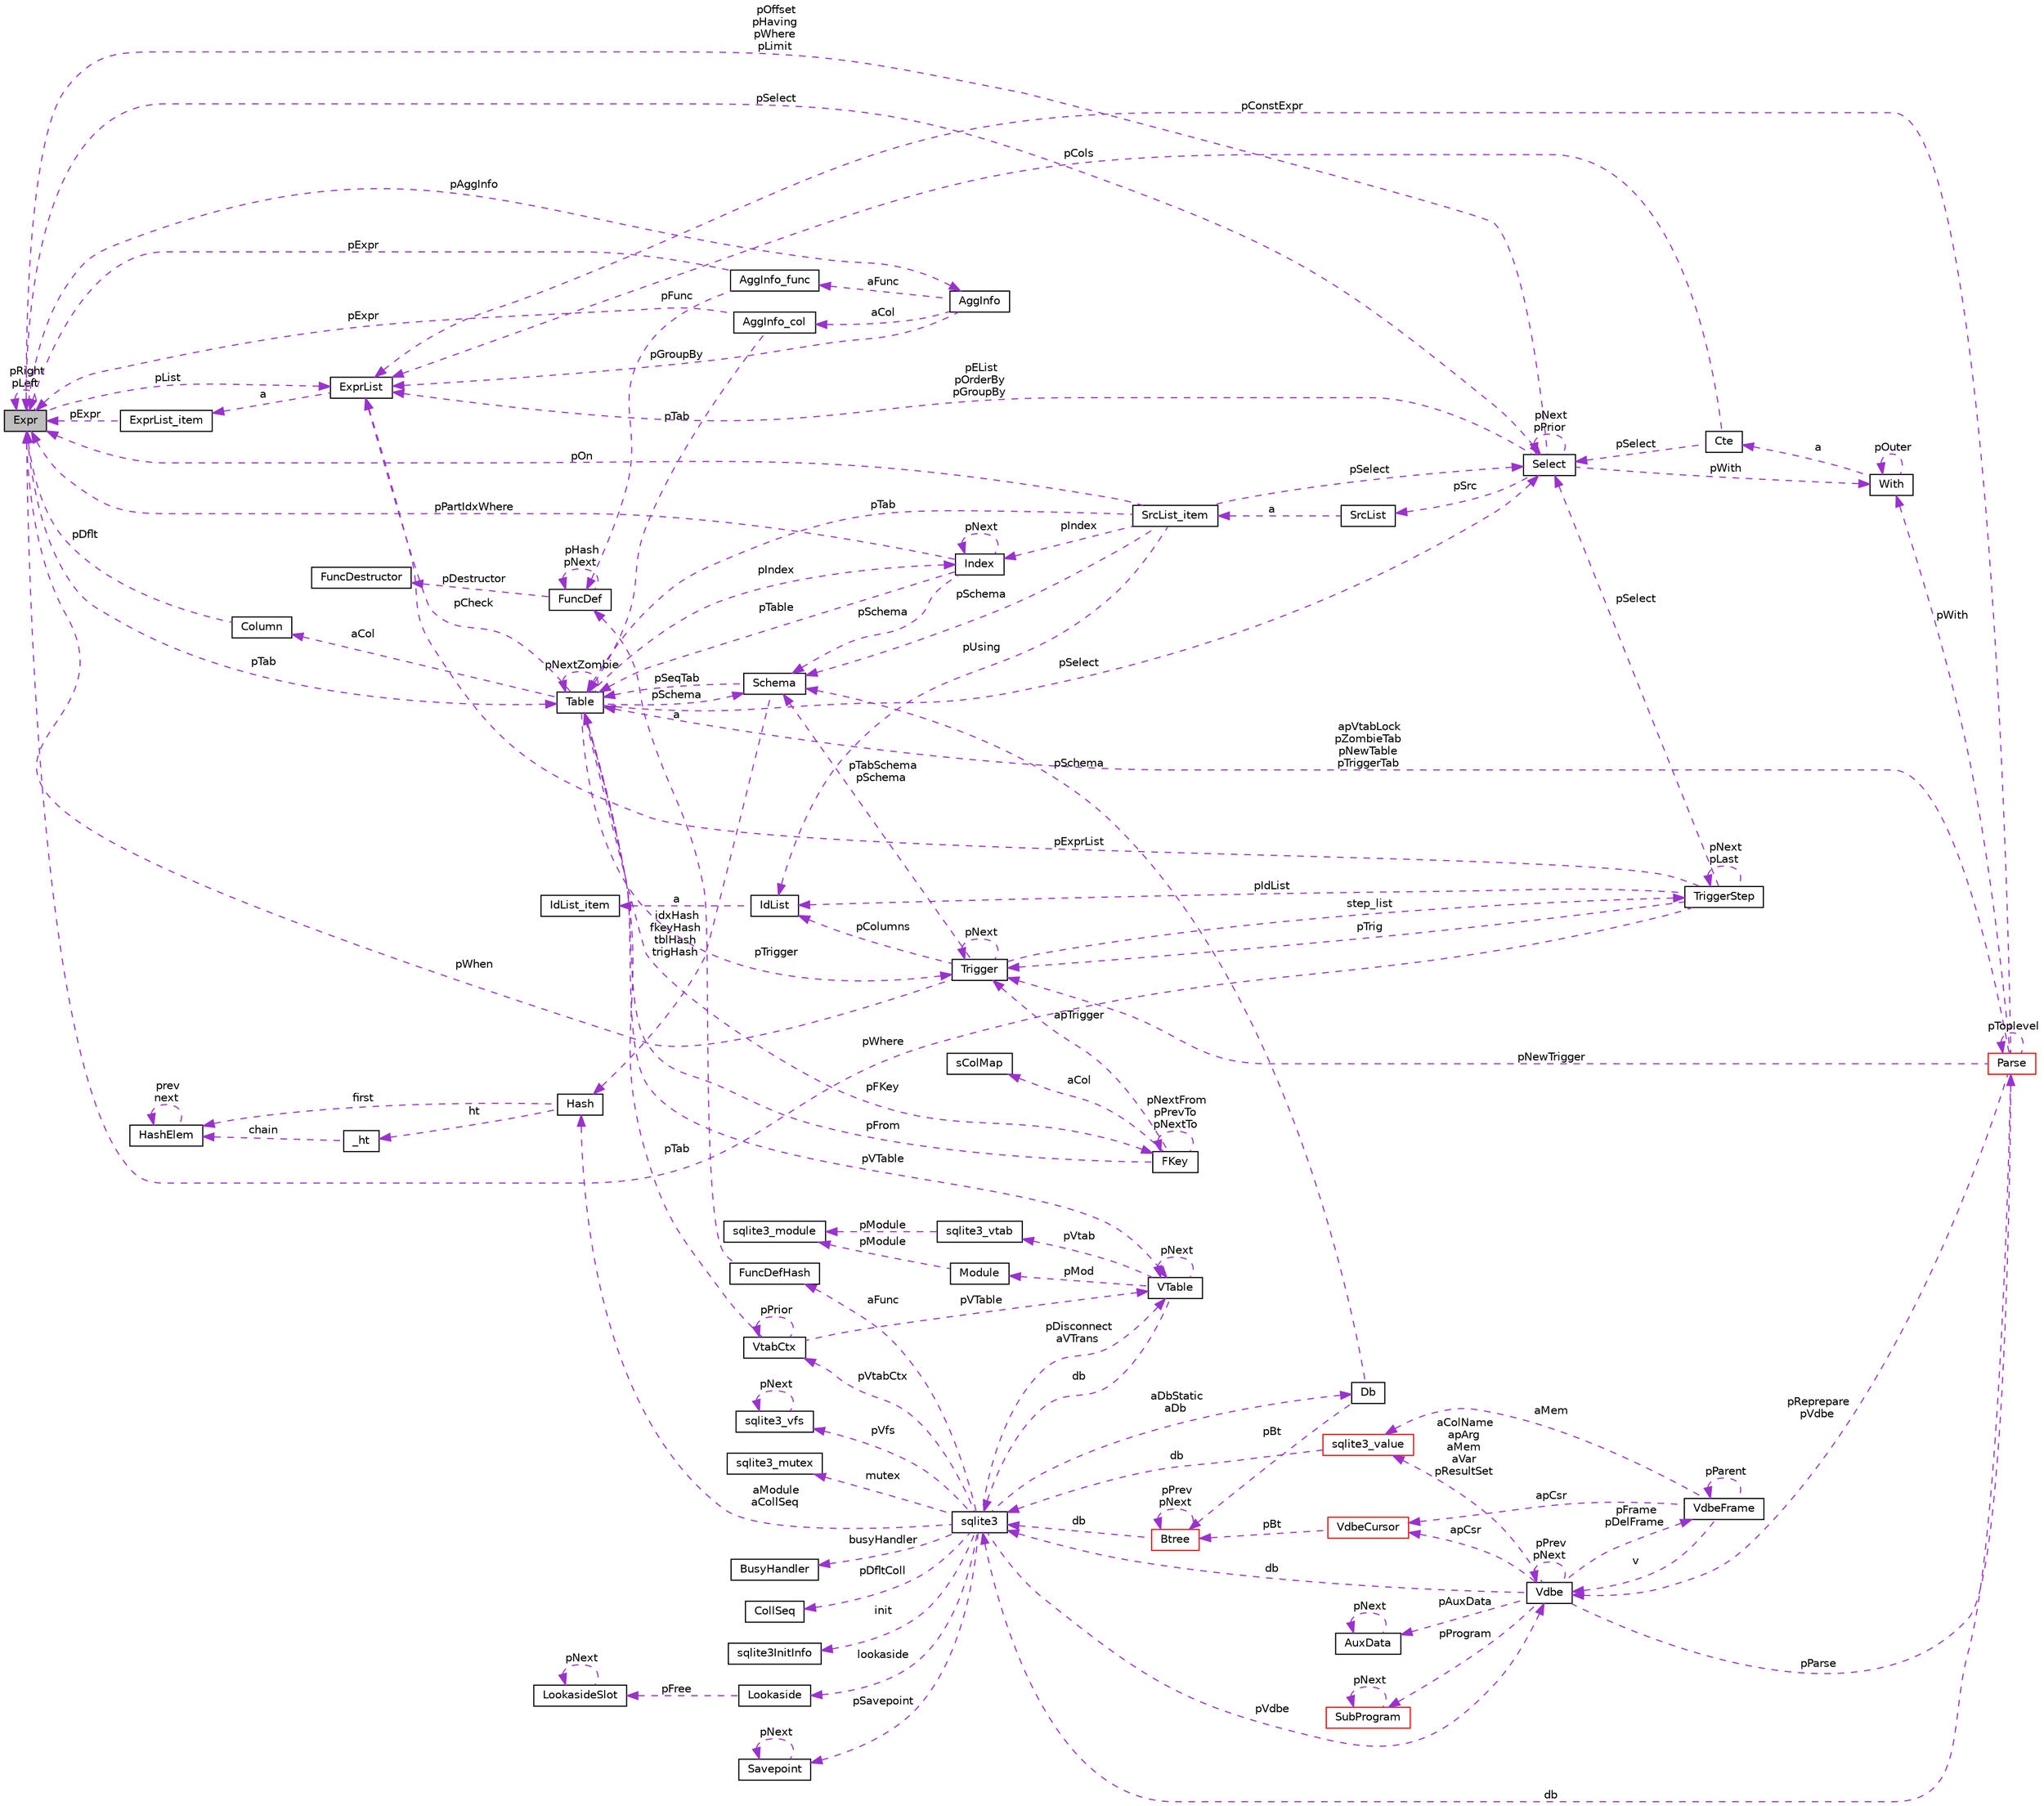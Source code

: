 digraph "Expr"
{
  edge [fontname="Helvetica",fontsize="10",labelfontname="Helvetica",labelfontsize="10"];
  node [fontname="Helvetica",fontsize="10",shape=record];
  rankdir="LR";
  Node1 [label="Expr",height=0.2,width=0.4,color="black", fillcolor="grey75", style="filled", fontcolor="black"];
  Node2 -> Node1 [dir="back",color="darkorchid3",fontsize="10",style="dashed",label=" pAggInfo" ];
  Node2 [label="AggInfo",height=0.2,width=0.4,color="black", fillcolor="white", style="filled",URL="$struct_agg_info.html"];
  Node3 -> Node2 [dir="back",color="darkorchid3",fontsize="10",style="dashed",label=" aCol" ];
  Node3 [label="AggInfo_col",height=0.2,width=0.4,color="black", fillcolor="white", style="filled",URL="$struct_agg_info_1_1_agg_info__col.html"];
  Node1 -> Node3 [dir="back",color="darkorchid3",fontsize="10",style="dashed",label=" pExpr" ];
  Node4 -> Node3 [dir="back",color="darkorchid3",fontsize="10",style="dashed",label=" pTab" ];
  Node4 [label="Table",height=0.2,width=0.4,color="black", fillcolor="white", style="filled",URL="$struct_table.html"];
  Node5 -> Node4 [dir="back",color="darkorchid3",fontsize="10",style="dashed",label=" pSchema" ];
  Node5 [label="Schema",height=0.2,width=0.4,color="black", fillcolor="white", style="filled",URL="$struct_schema.html"];
  Node4 -> Node5 [dir="back",color="darkorchid3",fontsize="10",style="dashed",label=" pSeqTab" ];
  Node6 -> Node5 [dir="back",color="darkorchid3",fontsize="10",style="dashed",label=" idxHash\nfkeyHash\ntblHash\ntrigHash" ];
  Node6 [label="Hash",height=0.2,width=0.4,color="black", fillcolor="white", style="filled",URL="$struct_hash.html"];
  Node7 -> Node6 [dir="back",color="darkorchid3",fontsize="10",style="dashed",label=" ht" ];
  Node7 [label="_ht",height=0.2,width=0.4,color="black", fillcolor="white", style="filled",URL="$struct_hash_1_1__ht.html"];
  Node8 -> Node7 [dir="back",color="darkorchid3",fontsize="10",style="dashed",label=" chain" ];
  Node8 [label="HashElem",height=0.2,width=0.4,color="black", fillcolor="white", style="filled",URL="$struct_hash_elem.html"];
  Node8 -> Node8 [dir="back",color="darkorchid3",fontsize="10",style="dashed",label=" prev\nnext" ];
  Node8 -> Node6 [dir="back",color="darkorchid3",fontsize="10",style="dashed",label=" first" ];
  Node9 -> Node4 [dir="back",color="darkorchid3",fontsize="10",style="dashed",label=" aCol" ];
  Node9 [label="Column",height=0.2,width=0.4,color="black", fillcolor="white", style="filled",URL="$struct_column.html"];
  Node1 -> Node9 [dir="back",color="darkorchid3",fontsize="10",style="dashed",label=" pDflt" ];
  Node10 -> Node4 [dir="back",color="darkorchid3",fontsize="10",style="dashed",label=" pFKey" ];
  Node10 [label="FKey",height=0.2,width=0.4,color="black", fillcolor="white", style="filled",URL="$struct_f_key.html"];
  Node11 -> Node10 [dir="back",color="darkorchid3",fontsize="10",style="dashed",label=" aCol" ];
  Node11 [label="sColMap",height=0.2,width=0.4,color="black", fillcolor="white", style="filled",URL="$struct_f_key_1_1s_col_map.html"];
  Node10 -> Node10 [dir="back",color="darkorchid3",fontsize="10",style="dashed",label=" pNextFrom\npPrevTo\npNextTo" ];
  Node4 -> Node10 [dir="back",color="darkorchid3",fontsize="10",style="dashed",label=" pFrom" ];
  Node12 -> Node10 [dir="back",color="darkorchid3",fontsize="10",style="dashed",label=" apTrigger" ];
  Node12 [label="Trigger",height=0.2,width=0.4,color="black", fillcolor="white", style="filled",URL="$struct_trigger.html"];
  Node13 -> Node12 [dir="back",color="darkorchid3",fontsize="10",style="dashed",label=" step_list" ];
  Node13 [label="TriggerStep",height=0.2,width=0.4,color="black", fillcolor="white", style="filled",URL="$struct_trigger_step.html"];
  Node13 -> Node13 [dir="back",color="darkorchid3",fontsize="10",style="dashed",label=" pNext\npLast" ];
  Node1 -> Node13 [dir="back",color="darkorchid3",fontsize="10",style="dashed",label=" pWhere" ];
  Node14 -> Node13 [dir="back",color="darkorchid3",fontsize="10",style="dashed",label=" pIdList" ];
  Node14 [label="IdList",height=0.2,width=0.4,color="black", fillcolor="white", style="filled",URL="$struct_id_list.html"];
  Node15 -> Node14 [dir="back",color="darkorchid3",fontsize="10",style="dashed",label=" a" ];
  Node15 [label="IdList_item",height=0.2,width=0.4,color="black", fillcolor="white", style="filled",URL="$struct_id_list_1_1_id_list__item.html"];
  Node16 -> Node13 [dir="back",color="darkorchid3",fontsize="10",style="dashed",label=" pSelect" ];
  Node16 [label="Select",height=0.2,width=0.4,color="black", fillcolor="white", style="filled",URL="$struct_select.html"];
  Node1 -> Node16 [dir="back",color="darkorchid3",fontsize="10",style="dashed",label=" pOffset\npHaving\npWhere\npLimit" ];
  Node17 -> Node16 [dir="back",color="darkorchid3",fontsize="10",style="dashed",label=" pWith" ];
  Node17 [label="With",height=0.2,width=0.4,color="black", fillcolor="white", style="filled",URL="$struct_with.html"];
  Node18 -> Node17 [dir="back",color="darkorchid3",fontsize="10",style="dashed",label=" a" ];
  Node18 [label="Cte",height=0.2,width=0.4,color="black", fillcolor="white", style="filled",URL="$struct_with_1_1_cte.html"];
  Node16 -> Node18 [dir="back",color="darkorchid3",fontsize="10",style="dashed",label=" pSelect" ];
  Node19 -> Node18 [dir="back",color="darkorchid3",fontsize="10",style="dashed",label=" pCols" ];
  Node19 [label="ExprList",height=0.2,width=0.4,color="black", fillcolor="white", style="filled",URL="$struct_expr_list.html"];
  Node20 -> Node19 [dir="back",color="darkorchid3",fontsize="10",style="dashed",label=" a" ];
  Node20 [label="ExprList_item",height=0.2,width=0.4,color="black", fillcolor="white", style="filled",URL="$struct_expr_list_1_1_expr_list__item.html"];
  Node1 -> Node20 [dir="back",color="darkorchid3",fontsize="10",style="dashed",label=" pExpr" ];
  Node17 -> Node17 [dir="back",color="darkorchid3",fontsize="10",style="dashed",label=" pOuter" ];
  Node16 -> Node16 [dir="back",color="darkorchid3",fontsize="10",style="dashed",label=" pNext\npPrior" ];
  Node21 -> Node16 [dir="back",color="darkorchid3",fontsize="10",style="dashed",label=" pSrc" ];
  Node21 [label="SrcList",height=0.2,width=0.4,color="black", fillcolor="white", style="filled",URL="$struct_src_list.html"];
  Node22 -> Node21 [dir="back",color="darkorchid3",fontsize="10",style="dashed",label=" a" ];
  Node22 [label="SrcList_item",height=0.2,width=0.4,color="black", fillcolor="white", style="filled",URL="$struct_src_list_1_1_src_list__item.html"];
  Node5 -> Node22 [dir="back",color="darkorchid3",fontsize="10",style="dashed",label=" pSchema" ];
  Node1 -> Node22 [dir="back",color="darkorchid3",fontsize="10",style="dashed",label=" pOn" ];
  Node14 -> Node22 [dir="back",color="darkorchid3",fontsize="10",style="dashed",label=" pUsing" ];
  Node4 -> Node22 [dir="back",color="darkorchid3",fontsize="10",style="dashed",label=" pTab" ];
  Node16 -> Node22 [dir="back",color="darkorchid3",fontsize="10",style="dashed",label=" pSelect" ];
  Node23 -> Node22 [dir="back",color="darkorchid3",fontsize="10",style="dashed",label=" pIndex" ];
  Node23 [label="Index",height=0.2,width=0.4,color="black", fillcolor="white", style="filled",URL="$struct_index.html"];
  Node5 -> Node23 [dir="back",color="darkorchid3",fontsize="10",style="dashed",label=" pSchema" ];
  Node1 -> Node23 [dir="back",color="darkorchid3",fontsize="10",style="dashed",label=" pPartIdxWhere" ];
  Node4 -> Node23 [dir="back",color="darkorchid3",fontsize="10",style="dashed",label=" pTable" ];
  Node23 -> Node23 [dir="back",color="darkorchid3",fontsize="10",style="dashed",label=" pNext" ];
  Node19 -> Node16 [dir="back",color="darkorchid3",fontsize="10",style="dashed",label=" pEList\npOrderBy\npGroupBy" ];
  Node12 -> Node13 [dir="back",color="darkorchid3",fontsize="10",style="dashed",label=" pTrig" ];
  Node19 -> Node13 [dir="back",color="darkorchid3",fontsize="10",style="dashed",label=" pExprList" ];
  Node5 -> Node12 [dir="back",color="darkorchid3",fontsize="10",style="dashed",label=" pTabSchema\npSchema" ];
  Node1 -> Node12 [dir="back",color="darkorchid3",fontsize="10",style="dashed",label=" pWhen" ];
  Node14 -> Node12 [dir="back",color="darkorchid3",fontsize="10",style="dashed",label=" pColumns" ];
  Node12 -> Node12 [dir="back",color="darkorchid3",fontsize="10",style="dashed",label=" pNext" ];
  Node24 -> Node4 [dir="back",color="darkorchid3",fontsize="10",style="dashed",label=" pVTable" ];
  Node24 [label="VTable",height=0.2,width=0.4,color="black", fillcolor="white", style="filled",URL="$struct_v_table.html"];
  Node25 -> Node24 [dir="back",color="darkorchid3",fontsize="10",style="dashed",label=" db" ];
  Node25 [label="sqlite3",height=0.2,width=0.4,color="black", fillcolor="white", style="filled",URL="$structsqlite3.html"];
  Node26 -> Node25 [dir="back",color="darkorchid3",fontsize="10",style="dashed",label=" pVdbe" ];
  Node26 [label="Vdbe",height=0.2,width=0.4,color="black", fillcolor="white", style="filled",URL="$struct_vdbe.html"];
  Node26 -> Node26 [dir="back",color="darkorchid3",fontsize="10",style="dashed",label=" pPrev\npNext" ];
  Node27 -> Node26 [dir="back",color="darkorchid3",fontsize="10",style="dashed",label=" aColName\napArg\naMem\naVar\npResultSet" ];
  Node27 [label="sqlite3_value",height=0.2,width=0.4,color="red", fillcolor="white", style="filled",URL="$struct_mem.html"];
  Node25 -> Node27 [dir="back",color="darkorchid3",fontsize="10",style="dashed",label=" db" ];
  Node25 -> Node26 [dir="back",color="darkorchid3",fontsize="10",style="dashed",label=" db" ];
  Node28 -> Node26 [dir="back",color="darkorchid3",fontsize="10",style="dashed",label=" pFrame\npDelFrame" ];
  Node28 [label="VdbeFrame",height=0.2,width=0.4,color="black", fillcolor="white", style="filled",URL="$struct_vdbe_frame.html"];
  Node27 -> Node28 [dir="back",color="darkorchid3",fontsize="10",style="dashed",label=" aMem" ];
  Node26 -> Node28 [dir="back",color="darkorchid3",fontsize="10",style="dashed",label=" v" ];
  Node28 -> Node28 [dir="back",color="darkorchid3",fontsize="10",style="dashed",label=" pParent" ];
  Node29 -> Node28 [dir="back",color="darkorchid3",fontsize="10",style="dashed",label=" apCsr" ];
  Node29 [label="VdbeCursor",height=0.2,width=0.4,color="red", fillcolor="white", style="filled",URL="$struct_vdbe_cursor.html"];
  Node30 -> Node29 [dir="back",color="darkorchid3",fontsize="10",style="dashed",label=" pBt" ];
  Node30 [label="Btree",height=0.2,width=0.4,color="red", fillcolor="white", style="filled",URL="$struct_btree.html"];
  Node25 -> Node30 [dir="back",color="darkorchid3",fontsize="10",style="dashed",label=" db" ];
  Node30 -> Node30 [dir="back",color="darkorchid3",fontsize="10",style="dashed",label=" pPrev\npNext" ];
  Node31 -> Node26 [dir="back",color="darkorchid3",fontsize="10",style="dashed",label=" pAuxData" ];
  Node31 [label="AuxData",height=0.2,width=0.4,color="black", fillcolor="white", style="filled",URL="$struct_aux_data.html"];
  Node31 -> Node31 [dir="back",color="darkorchid3",fontsize="10",style="dashed",label=" pNext" ];
  Node32 -> Node26 [dir="back",color="darkorchid3",fontsize="10",style="dashed",label=" pProgram" ];
  Node32 [label="SubProgram",height=0.2,width=0.4,color="red", fillcolor="white", style="filled",URL="$struct_sub_program.html"];
  Node32 -> Node32 [dir="back",color="darkorchid3",fontsize="10",style="dashed",label=" pNext" ];
  Node29 -> Node26 [dir="back",color="darkorchid3",fontsize="10",style="dashed",label=" apCsr" ];
  Node33 -> Node26 [dir="back",color="darkorchid3",fontsize="10",style="dashed",label=" pParse" ];
  Node33 [label="Parse",height=0.2,width=0.4,color="red", fillcolor="white", style="filled",URL="$struct_parse.html"];
  Node26 -> Node33 [dir="back",color="darkorchid3",fontsize="10",style="dashed",label=" pReprepare\npVdbe" ];
  Node25 -> Node33 [dir="back",color="darkorchid3",fontsize="10",style="dashed",label=" db" ];
  Node17 -> Node33 [dir="back",color="darkorchid3",fontsize="10",style="dashed",label=" pWith" ];
  Node4 -> Node33 [dir="back",color="darkorchid3",fontsize="10",style="dashed",label=" apVtabLock\npZombieTab\npNewTable\npTriggerTab" ];
  Node12 -> Node33 [dir="back",color="darkorchid3",fontsize="10",style="dashed",label=" pNewTrigger" ];
  Node19 -> Node33 [dir="back",color="darkorchid3",fontsize="10",style="dashed",label=" pConstExpr" ];
  Node33 -> Node33 [dir="back",color="darkorchid3",fontsize="10",style="dashed",label=" pToplevel" ];
  Node34 -> Node25 [dir="back",color="darkorchid3",fontsize="10",style="dashed",label=" pSavepoint" ];
  Node34 [label="Savepoint",height=0.2,width=0.4,color="black", fillcolor="white", style="filled",URL="$struct_savepoint.html"];
  Node34 -> Node34 [dir="back",color="darkorchid3",fontsize="10",style="dashed",label=" pNext" ];
  Node35 -> Node25 [dir="back",color="darkorchid3",fontsize="10",style="dashed",label=" aFunc" ];
  Node35 [label="FuncDefHash",height=0.2,width=0.4,color="black", fillcolor="white", style="filled",URL="$struct_func_def_hash.html"];
  Node36 -> Node35 [dir="back",color="darkorchid3",fontsize="10",style="dashed",label=" a" ];
  Node36 [label="FuncDef",height=0.2,width=0.4,color="black", fillcolor="white", style="filled",URL="$struct_func_def.html"];
  Node37 -> Node36 [dir="back",color="darkorchid3",fontsize="10",style="dashed",label=" pDestructor" ];
  Node37 [label="FuncDestructor",height=0.2,width=0.4,color="black", fillcolor="white", style="filled",URL="$struct_func_destructor.html"];
  Node36 -> Node36 [dir="back",color="darkorchid3",fontsize="10",style="dashed",label=" pHash\npNext" ];
  Node38 -> Node25 [dir="back",color="darkorchid3",fontsize="10",style="dashed",label=" lookaside" ];
  Node38 [label="Lookaside",height=0.2,width=0.4,color="black", fillcolor="white", style="filled",URL="$struct_lookaside.html"];
  Node39 -> Node38 [dir="back",color="darkorchid3",fontsize="10",style="dashed",label=" pFree" ];
  Node39 [label="LookasideSlot",height=0.2,width=0.4,color="black", fillcolor="white", style="filled",URL="$struct_lookaside_slot.html"];
  Node39 -> Node39 [dir="back",color="darkorchid3",fontsize="10",style="dashed",label=" pNext" ];
  Node40 -> Node25 [dir="back",color="darkorchid3",fontsize="10",style="dashed",label=" mutex" ];
  Node40 [label="sqlite3_mutex",height=0.2,width=0.4,color="black", fillcolor="white", style="filled",URL="$structsqlite3__mutex.html"];
  Node41 -> Node25 [dir="back",color="darkorchid3",fontsize="10",style="dashed",label=" pVfs" ];
  Node41 [label="sqlite3_vfs",height=0.2,width=0.4,color="black", fillcolor="white", style="filled",URL="$structsqlite3__vfs.html"];
  Node41 -> Node41 [dir="back",color="darkorchid3",fontsize="10",style="dashed",label=" pNext" ];
  Node42 -> Node25 [dir="back",color="darkorchid3",fontsize="10",style="dashed",label=" init" ];
  Node42 [label="sqlite3InitInfo",height=0.2,width=0.4,color="black", fillcolor="white", style="filled",URL="$structsqlite3_1_1sqlite3_init_info.html"];
  Node43 -> Node25 [dir="back",color="darkorchid3",fontsize="10",style="dashed",label=" busyHandler" ];
  Node43 [label="BusyHandler",height=0.2,width=0.4,color="black", fillcolor="white", style="filled",URL="$struct_busy_handler.html"];
  Node44 -> Node25 [dir="back",color="darkorchid3",fontsize="10",style="dashed",label=" pVtabCtx" ];
  Node44 [label="VtabCtx",height=0.2,width=0.4,color="black", fillcolor="white", style="filled",URL="$struct_vtab_ctx.html"];
  Node44 -> Node44 [dir="back",color="darkorchid3",fontsize="10",style="dashed",label=" pPrior" ];
  Node24 -> Node44 [dir="back",color="darkorchid3",fontsize="10",style="dashed",label=" pVTable" ];
  Node4 -> Node44 [dir="back",color="darkorchid3",fontsize="10",style="dashed",label=" pTab" ];
  Node45 -> Node25 [dir="back",color="darkorchid3",fontsize="10",style="dashed",label=" pDfltColl" ];
  Node45 [label="CollSeq",height=0.2,width=0.4,color="black", fillcolor="white", style="filled",URL="$struct_coll_seq.html"];
  Node24 -> Node25 [dir="back",color="darkorchid3",fontsize="10",style="dashed",label=" pDisconnect\naVTrans" ];
  Node46 -> Node25 [dir="back",color="darkorchid3",fontsize="10",style="dashed",label=" aDbStatic\naDb" ];
  Node46 [label="Db",height=0.2,width=0.4,color="black", fillcolor="white", style="filled",URL="$struct_db.html"];
  Node5 -> Node46 [dir="back",color="darkorchid3",fontsize="10",style="dashed",label=" pSchema" ];
  Node30 -> Node46 [dir="back",color="darkorchid3",fontsize="10",style="dashed",label=" pBt" ];
  Node6 -> Node25 [dir="back",color="darkorchid3",fontsize="10",style="dashed",label=" aModule\naCollSeq" ];
  Node24 -> Node24 [dir="back",color="darkorchid3",fontsize="10",style="dashed",label=" pNext" ];
  Node47 -> Node24 [dir="back",color="darkorchid3",fontsize="10",style="dashed",label=" pMod" ];
  Node47 [label="Module",height=0.2,width=0.4,color="black", fillcolor="white", style="filled",URL="$struct_module.html"];
  Node48 -> Node47 [dir="back",color="darkorchid3",fontsize="10",style="dashed",label=" pModule" ];
  Node48 [label="sqlite3_module",height=0.2,width=0.4,color="black", fillcolor="white", style="filled",URL="$structsqlite3__module.html"];
  Node49 -> Node24 [dir="back",color="darkorchid3",fontsize="10",style="dashed",label=" pVtab" ];
  Node49 [label="sqlite3_vtab",height=0.2,width=0.4,color="black", fillcolor="white", style="filled",URL="$structsqlite3__vtab.html"];
  Node48 -> Node49 [dir="back",color="darkorchid3",fontsize="10",style="dashed",label=" pModule" ];
  Node4 -> Node4 [dir="back",color="darkorchid3",fontsize="10",style="dashed",label=" pNextZombie" ];
  Node12 -> Node4 [dir="back",color="darkorchid3",fontsize="10",style="dashed",label=" pTrigger" ];
  Node16 -> Node4 [dir="back",color="darkorchid3",fontsize="10",style="dashed",label=" pSelect" ];
  Node19 -> Node4 [dir="back",color="darkorchid3",fontsize="10",style="dashed",label=" pCheck" ];
  Node23 -> Node4 [dir="back",color="darkorchid3",fontsize="10",style="dashed",label=" pIndex" ];
  Node50 -> Node2 [dir="back",color="darkorchid3",fontsize="10",style="dashed",label=" aFunc" ];
  Node50 [label="AggInfo_func",height=0.2,width=0.4,color="black", fillcolor="white", style="filled",URL="$struct_agg_info_1_1_agg_info__func.html"];
  Node1 -> Node50 [dir="back",color="darkorchid3",fontsize="10",style="dashed",label=" pExpr" ];
  Node36 -> Node50 [dir="back",color="darkorchid3",fontsize="10",style="dashed",label=" pFunc" ];
  Node19 -> Node2 [dir="back",color="darkorchid3",fontsize="10",style="dashed",label=" pGroupBy" ];
  Node1 -> Node1 [dir="back",color="darkorchid3",fontsize="10",style="dashed",label=" pRight\npLeft" ];
  Node4 -> Node1 [dir="back",color="darkorchid3",fontsize="10",style="dashed",label=" pTab" ];
  Node16 -> Node1 [dir="back",color="darkorchid3",fontsize="10",style="dashed",label=" pSelect" ];
  Node19 -> Node1 [dir="back",color="darkorchid3",fontsize="10",style="dashed",label=" pList" ];
}
